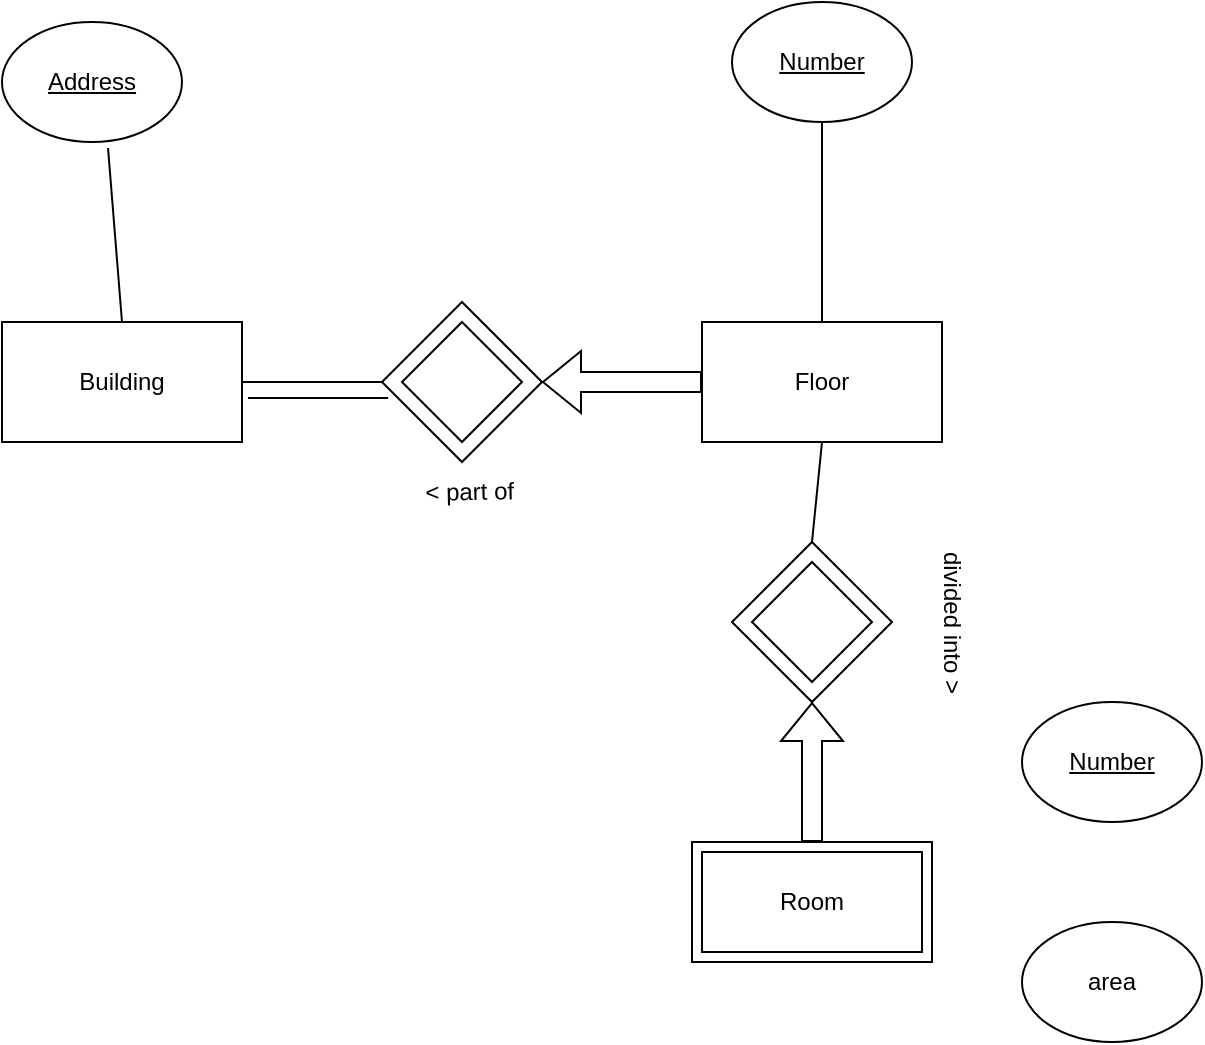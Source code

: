 <mxfile version="26.0.11">
  <diagram name="Seite-1" id="c8hfcgIs8zkuQkRzPRJv">
    <mxGraphModel dx="936" dy="622" grid="1" gridSize="10" guides="1" tooltips="1" connect="1" arrows="1" fold="1" page="1" pageScale="1" pageWidth="827" pageHeight="1169" math="0" shadow="0">
      <root>
        <mxCell id="0" />
        <mxCell id="1" parent="0" />
        <mxCell id="7qzaateigLnwJR42XKv_-1" value="Floor" style="rounded=0;whiteSpace=wrap;html=1;" vertex="1" parent="1">
          <mxGeometry x="430" y="200" width="120" height="60" as="geometry" />
        </mxCell>
        <mxCell id="7qzaateigLnwJR42XKv_-3" value="Building" style="rounded=0;whiteSpace=wrap;html=1;" vertex="1" parent="1">
          <mxGeometry x="80" y="200" width="120" height="60" as="geometry" />
        </mxCell>
        <mxCell id="7qzaateigLnwJR42XKv_-4" value="&lt;u&gt;Address&lt;/u&gt;" style="ellipse;whiteSpace=wrap;html=1;" vertex="1" parent="1">
          <mxGeometry x="80" y="50" width="90" height="60" as="geometry" />
        </mxCell>
        <mxCell id="7qzaateigLnwJR42XKv_-5" value="" style="endArrow=none;html=1;rounded=0;exitX=0.5;exitY=0;exitDx=0;exitDy=0;entryX=0.589;entryY=1.05;entryDx=0;entryDy=0;entryPerimeter=0;" edge="1" parent="1" source="7qzaateigLnwJR42XKv_-3" target="7qzaateigLnwJR42XKv_-4">
          <mxGeometry width="50" height="50" relative="1" as="geometry">
            <mxPoint x="390" y="350" as="sourcePoint" />
            <mxPoint x="440" y="300" as="targetPoint" />
          </mxGeometry>
        </mxCell>
        <mxCell id="7qzaateigLnwJR42XKv_-7" value="" style="rhombus;whiteSpace=wrap;html=1;" vertex="1" parent="1">
          <mxGeometry x="270" y="190" width="80" height="80" as="geometry" />
        </mxCell>
        <mxCell id="7qzaateigLnwJR42XKv_-8" value="" style="rhombus;whiteSpace=wrap;html=1;" vertex="1" parent="1">
          <mxGeometry x="280" y="200" width="60" height="60" as="geometry" />
        </mxCell>
        <mxCell id="7qzaateigLnwJR42XKv_-9" value="&lt;u&gt;Number&lt;/u&gt;" style="ellipse;whiteSpace=wrap;html=1;" vertex="1" parent="1">
          <mxGeometry x="445" y="40" width="90" height="60" as="geometry" />
        </mxCell>
        <mxCell id="7qzaateigLnwJR42XKv_-10" value="" style="endArrow=none;html=1;rounded=0;exitX=0.5;exitY=1;exitDx=0;exitDy=0;entryX=0.5;entryY=0;entryDx=0;entryDy=0;" edge="1" parent="1" source="7qzaateigLnwJR42XKv_-9" target="7qzaateigLnwJR42XKv_-1">
          <mxGeometry width="50" height="50" relative="1" as="geometry">
            <mxPoint x="390" y="350" as="sourcePoint" />
            <mxPoint x="440" y="300" as="targetPoint" />
          </mxGeometry>
        </mxCell>
        <mxCell id="7qzaateigLnwJR42XKv_-11" value="" style="rhombus;whiteSpace=wrap;html=1;" vertex="1" parent="1">
          <mxGeometry x="445" y="310" width="80" height="80" as="geometry" />
        </mxCell>
        <mxCell id="7qzaateigLnwJR42XKv_-12" value="" style="rhombus;whiteSpace=wrap;html=1;" vertex="1" parent="1">
          <mxGeometry x="455" y="320" width="60" height="60" as="geometry" />
        </mxCell>
        <mxCell id="7qzaateigLnwJR42XKv_-13" value="Floor" style="rounded=0;whiteSpace=wrap;html=1;" vertex="1" parent="1">
          <mxGeometry x="425" y="460" width="120" height="60" as="geometry" />
        </mxCell>
        <mxCell id="7qzaateigLnwJR42XKv_-14" value="Room" style="rounded=0;whiteSpace=wrap;html=1;" vertex="1" parent="1">
          <mxGeometry x="430" y="465" width="110" height="50" as="geometry" />
        </mxCell>
        <mxCell id="7qzaateigLnwJR42XKv_-15" value="" style="shape=flexArrow;endArrow=classic;html=1;rounded=0;exitX=0;exitY=0.5;exitDx=0;exitDy=0;entryX=1;entryY=0.5;entryDx=0;entryDy=0;" edge="1" parent="1" source="7qzaateigLnwJR42XKv_-1" target="7qzaateigLnwJR42XKv_-7">
          <mxGeometry width="50" height="50" relative="1" as="geometry">
            <mxPoint x="390" y="350" as="sourcePoint" />
            <mxPoint x="440" y="300" as="targetPoint" />
          </mxGeometry>
        </mxCell>
        <mxCell id="7qzaateigLnwJR42XKv_-16" value="" style="shape=flexArrow;endArrow=classic;html=1;rounded=0;exitX=0.5;exitY=0;exitDx=0;exitDy=0;entryX=0.5;entryY=1;entryDx=0;entryDy=0;" edge="1" parent="1" source="7qzaateigLnwJR42XKv_-13" target="7qzaateigLnwJR42XKv_-11">
          <mxGeometry width="50" height="50" relative="1" as="geometry">
            <mxPoint x="390" y="350" as="sourcePoint" />
            <mxPoint x="440" y="300" as="targetPoint" />
          </mxGeometry>
        </mxCell>
        <mxCell id="7qzaateigLnwJR42XKv_-17" value="" style="endArrow=none;html=1;rounded=0;exitX=0.5;exitY=0;exitDx=0;exitDy=0;entryX=0.5;entryY=1;entryDx=0;entryDy=0;" edge="1" parent="1" source="7qzaateigLnwJR42XKv_-11" target="7qzaateigLnwJR42XKv_-1">
          <mxGeometry width="50" height="50" relative="1" as="geometry">
            <mxPoint x="390" y="350" as="sourcePoint" />
            <mxPoint x="440" y="300" as="targetPoint" />
          </mxGeometry>
        </mxCell>
        <mxCell id="7qzaateigLnwJR42XKv_-18" value="" style="endArrow=none;html=1;rounded=0;exitX=1;exitY=0.5;exitDx=0;exitDy=0;entryX=0;entryY=0.5;entryDx=0;entryDy=0;" edge="1" parent="1" source="7qzaateigLnwJR42XKv_-3" target="7qzaateigLnwJR42XKv_-7">
          <mxGeometry width="50" height="50" relative="1" as="geometry">
            <mxPoint x="390" y="350" as="sourcePoint" />
            <mxPoint x="440" y="300" as="targetPoint" />
          </mxGeometry>
        </mxCell>
        <mxCell id="7qzaateigLnwJR42XKv_-19" value="" style="endArrow=none;html=1;rounded=0;exitX=1.025;exitY=0.633;exitDx=0;exitDy=0;entryX=0.038;entryY=0.6;entryDx=0;entryDy=0;exitPerimeter=0;entryPerimeter=0;" edge="1" parent="1" source="7qzaateigLnwJR42XKv_-3" target="7qzaateigLnwJR42XKv_-7">
          <mxGeometry width="50" height="50" relative="1" as="geometry">
            <mxPoint x="400" y="360" as="sourcePoint" />
            <mxPoint x="450" y="310" as="targetPoint" />
            <Array as="points" />
          </mxGeometry>
        </mxCell>
        <mxCell id="7qzaateigLnwJR42XKv_-20" value="&lt;u&gt;Number&lt;/u&gt;" style="ellipse;whiteSpace=wrap;html=1;" vertex="1" parent="1">
          <mxGeometry x="590" y="390" width="90" height="60" as="geometry" />
        </mxCell>
        <mxCell id="7qzaateigLnwJR42XKv_-21" value="area" style="ellipse;whiteSpace=wrap;html=1;" vertex="1" parent="1">
          <mxGeometry x="590" y="500" width="90" height="60" as="geometry" />
        </mxCell>
        <mxCell id="7qzaateigLnwJR42XKv_-22" value="divided into &amp;gt;" style="text;html=1;align=center;verticalAlign=middle;resizable=0;points=[];autosize=1;strokeColor=none;fillColor=none;rotation=90;" vertex="1" parent="1">
          <mxGeometry x="510" y="335" width="90" height="30" as="geometry" />
        </mxCell>
        <mxCell id="7qzaateigLnwJR42XKv_-23" value="&amp;lt; part of&amp;nbsp;" style="text;html=1;align=center;verticalAlign=middle;resizable=0;points=[];autosize=1;strokeColor=none;fillColor=none;rotation=-1;" vertex="1" parent="1">
          <mxGeometry x="280" y="270" width="70" height="30" as="geometry" />
        </mxCell>
      </root>
    </mxGraphModel>
  </diagram>
</mxfile>
